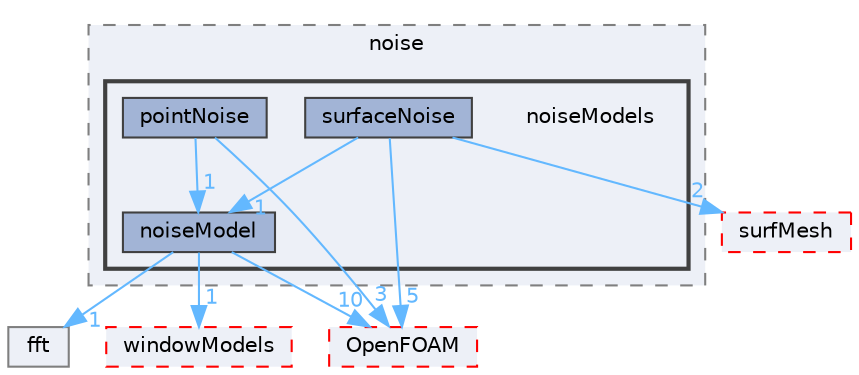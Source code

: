 digraph "src/randomProcesses/noise/noiseModels"
{
 // LATEX_PDF_SIZE
  bgcolor="transparent";
  edge [fontname=Helvetica,fontsize=10,labelfontname=Helvetica,labelfontsize=10];
  node [fontname=Helvetica,fontsize=10,shape=box,height=0.2,width=0.4];
  compound=true
  subgraph clusterdir_961fac5356e98051294954c7e09f6043 {
    graph [ bgcolor="#edf0f7", pencolor="grey50", label="noise", fontname=Helvetica,fontsize=10 style="filled,dashed", URL="dir_961fac5356e98051294954c7e09f6043.html",tooltip=""]
  subgraph clusterdir_70b08ab0c00b2b2e8aa8b5ce02f0b28f {
    graph [ bgcolor="#edf0f7", pencolor="grey25", label="", fontname=Helvetica,fontsize=10 style="filled,bold", URL="dir_70b08ab0c00b2b2e8aa8b5ce02f0b28f.html",tooltip=""]
    dir_70b08ab0c00b2b2e8aa8b5ce02f0b28f [shape=plaintext, label="noiseModels"];
  dir_e8105818dc4208370cee388a8a251b5e [label="noiseModel", fillcolor="#a2b4d6", color="grey25", style="filled", URL="dir_e8105818dc4208370cee388a8a251b5e.html",tooltip=""];
  dir_9c82283f57d657945a3c89916e500fbe [label="pointNoise", fillcolor="#a2b4d6", color="grey25", style="filled", URL="dir_9c82283f57d657945a3c89916e500fbe.html",tooltip=""];
  dir_9b30cac7fad74544eaceb09e4187359e [label="surfaceNoise", fillcolor="#a2b4d6", color="grey25", style="filled", URL="dir_9b30cac7fad74544eaceb09e4187359e.html",tooltip=""];
  }
  }
  dir_afc6b950f4df59744860d38e9c4c8c41 [label="fft", fillcolor="#edf0f7", color="grey50", style="filled", URL="dir_afc6b950f4df59744860d38e9c4c8c41.html",tooltip=""];
  dir_b8f1823f9c5a8389ffb5d2d4a123a4f8 [label="windowModels", fillcolor="#edf0f7", color="red", style="filled,dashed", URL="dir_b8f1823f9c5a8389ffb5d2d4a123a4f8.html",tooltip=""];
  dir_c5473ff19b20e6ec4dfe5c310b3778a8 [label="OpenFOAM", fillcolor="#edf0f7", color="red", style="filled,dashed", URL="dir_c5473ff19b20e6ec4dfe5c310b3778a8.html",tooltip=""];
  dir_0a88fe22feb23ce5f078a04a1df67721 [label="surfMesh", fillcolor="#edf0f7", color="red", style="filled,dashed", URL="dir_0a88fe22feb23ce5f078a04a1df67721.html",tooltip=""];
  dir_e8105818dc4208370cee388a8a251b5e->dir_afc6b950f4df59744860d38e9c4c8c41 [headlabel="1", labeldistance=1.5 headhref="dir_002558_001316.html" href="dir_002558_001316.html" color="steelblue1" fontcolor="steelblue1"];
  dir_e8105818dc4208370cee388a8a251b5e->dir_b8f1823f9c5a8389ffb5d2d4a123a4f8 [headlabel="1", labeldistance=1.5 headhref="dir_002558_004409.html" href="dir_002558_004409.html" color="steelblue1" fontcolor="steelblue1"];
  dir_e8105818dc4208370cee388a8a251b5e->dir_c5473ff19b20e6ec4dfe5c310b3778a8 [headlabel="10", labeldistance=1.5 headhref="dir_002558_002695.html" href="dir_002558_002695.html" color="steelblue1" fontcolor="steelblue1"];
  dir_9c82283f57d657945a3c89916e500fbe->dir_c5473ff19b20e6ec4dfe5c310b3778a8 [headlabel="3", labeldistance=1.5 headhref="dir_002949_002695.html" href="dir_002949_002695.html" color="steelblue1" fontcolor="steelblue1"];
  dir_9c82283f57d657945a3c89916e500fbe->dir_e8105818dc4208370cee388a8a251b5e [headlabel="1", labeldistance=1.5 headhref="dir_002949_002558.html" href="dir_002949_002558.html" color="steelblue1" fontcolor="steelblue1"];
  dir_9b30cac7fad74544eaceb09e4187359e->dir_0a88fe22feb23ce5f078a04a1df67721 [headlabel="2", labeldistance=1.5 headhref="dir_003860_003891.html" href="dir_003860_003891.html" color="steelblue1" fontcolor="steelblue1"];
  dir_9b30cac7fad74544eaceb09e4187359e->dir_c5473ff19b20e6ec4dfe5c310b3778a8 [headlabel="5", labeldistance=1.5 headhref="dir_003860_002695.html" href="dir_003860_002695.html" color="steelblue1" fontcolor="steelblue1"];
  dir_9b30cac7fad74544eaceb09e4187359e->dir_e8105818dc4208370cee388a8a251b5e [headlabel="1", labeldistance=1.5 headhref="dir_003860_002558.html" href="dir_003860_002558.html" color="steelblue1" fontcolor="steelblue1"];
}
